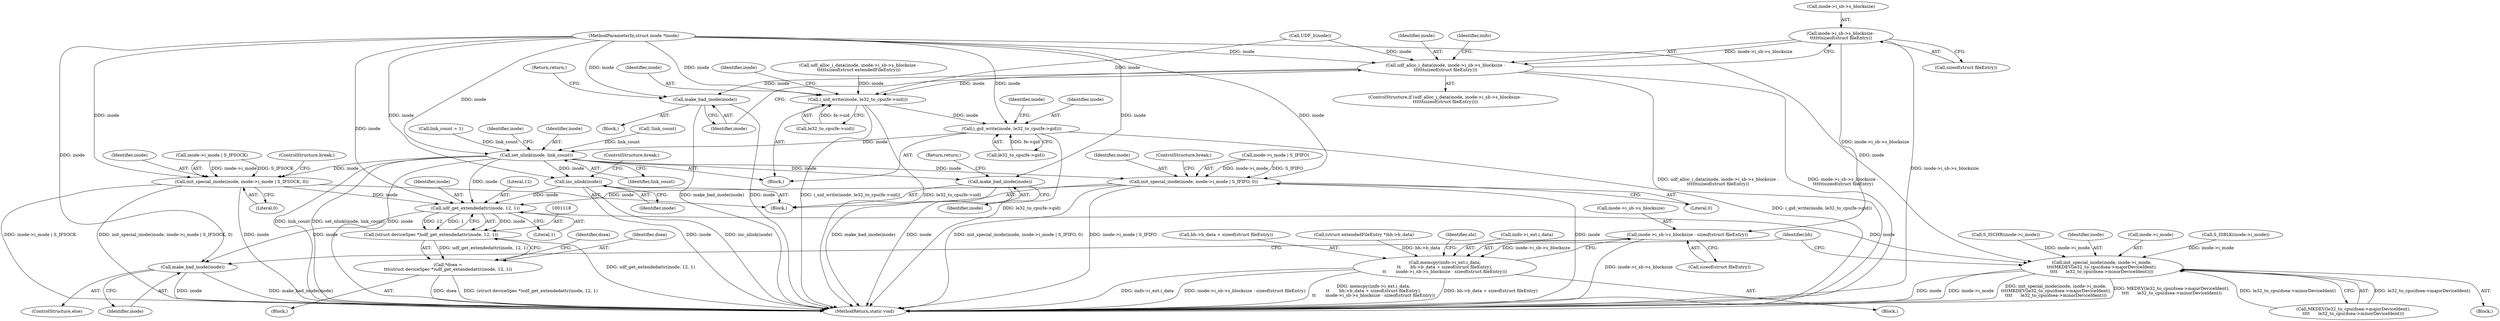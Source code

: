 digraph "0_linux_c03aa9f6e1f938618e6db2e23afef0574efeeb65@API" {
"1000454" [label="(Call,inode->i_sb->s_blocksize -\n\t\t\t\t\t\tsizeof(struct fileEntry))"];
"1000452" [label="(Call,udf_alloc_i_data(inode, inode->i_sb->s_blocksize -\n\t\t\t\t\t\tsizeof(struct fileEntry)))"];
"1000463" [label="(Call,make_bad_inode(inode))"];
"1000560" [label="(Call,i_uid_write(inode, le32_to_cpu(fe->uid)))"];
"1000594" [label="(Call,i_gid_write(inode, le32_to_cpu(fe->gid)))"];
"1000702" [label="(Call,set_nlink(inode, link_count))"];
"1000969" [label="(Call,inc_nlink(inode))"];
"1001119" [label="(Call,udf_get_extendedattr(inode, 12, 1))"];
"1001117" [label="(Call,(struct deviceSpec *)udf_get_extendedattr(inode, 12, 1))"];
"1001115" [label="(Call,*dsea =\n\t\t\t(struct deviceSpec *)udf_get_extendedattr(inode, 12, 1))"];
"1001126" [label="(Call,init_special_inode(inode, inode->i_mode,\n\t\t\t\tMKDEV(le32_to_cpu(dsea->majorDeviceIdent),\n\t\t\t\t      le32_to_cpu(dsea->minorDeviceIdent))))"];
"1001141" [label="(Call,make_bad_inode(inode))"];
"1001032" [label="(Call,init_special_inode(inode, inode->i_mode | S_IFIFO, 0))"];
"1001042" [label="(Call,init_special_inode(inode, inode->i_mode | S_IFSOCK, 0))"];
"1001100" [label="(Call,make_bad_inode(inode))"];
"1000478" [label="(Call,inode->i_sb->s_blocksize - sizeof(struct fileEntry))"];
"1000466" [label="(Call,memcpy(iinfo->i_ext.i_data,\n\t\t       bh->b_data + sizeof(struct fileEntry),\n\t\t       inode->i_sb->s_blocksize - sizeof(struct fileEntry)))"];
"1000596" [label="(Call,le32_to_cpu(fe->gid))"];
"1000464" [label="(Identifier,inode)"];
"1001140" [label="(ControlStructure,else)"];
"1001142" [label="(Identifier,inode)"];
"1000704" [label="(Identifier,link_count)"];
"1001043" [label="(Identifier,inode)"];
"1001145" [label="(MethodReturn,static void)"];
"1001039" [label="(Literal,0)"];
"1000562" [label="(Call,le32_to_cpu(fe->uid))"];
"1000478" [label="(Call,inode->i_sb->s_blocksize - sizeof(struct fileEntry))"];
"1000594" [label="(Call,i_gid_write(inode, le32_to_cpu(fe->gid)))"];
"1001033" [label="(Identifier,inode)"];
"1001101" [label="(Identifier,inode)"];
"1001042" [label="(Call,init_special_inode(inode, inode->i_mode | S_IFSOCK, 0))"];
"1000463" [label="(Call,make_bad_inode(inode))"];
"1000454" [label="(Call,inode->i_sb->s_blocksize -\n\t\t\t\t\t\tsizeof(struct fileEntry))"];
"1000699" [label="(Call,link_count = 1)"];
"1001119" [label="(Call,udf_get_extendedattr(inode, 12, 1))"];
"1001044" [label="(Call,inode->i_mode | S_IFSOCK)"];
"1000484" [label="(Call,sizeof(struct fileEntry))"];
"1000466" [label="(Call,memcpy(iinfo->i_ext.i_data,\n\t\t       bh->b_data + sizeof(struct fileEntry),\n\t\t       inode->i_sb->s_blocksize - sizeof(struct fileEntry)))"];
"1000455" [label="(Call,inode->i_sb->s_blocksize)"];
"1000707" [label="(Identifier,inode)"];
"1000702" [label="(Call,set_nlink(inode, link_count))"];
"1001141" [label="(Call,make_bad_inode(inode))"];
"1000479" [label="(Call,inode->i_sb->s_blocksize)"];
"1000462" [label="(Block,)"];
"1000105" [label="(Block,)"];
"1000558" [label="(Identifier,sbi)"];
"1000451" [label="(ControlStructure,if (udf_alloc_i_data(inode, inode->i_sb->s_blocksize -\n\t\t\t\t\t\tsizeof(struct fileEntry))))"];
"1001100" [label="(Call,make_bad_inode(inode))"];
"1001032" [label="(Call,init_special_inode(inode, inode->i_mode | S_IFIFO, 0))"];
"1000467" [label="(Call,iinfo->i_ext.i_data)"];
"1000605" [label="(Identifier,inode)"];
"1001122" [label="(Literal,1)"];
"1000440" [label="(Block,)"];
"1001127" [label="(Identifier,inode)"];
"1000970" [label="(Identifier,inode)"];
"1000453" [label="(Identifier,inode)"];
"1000969" [label="(Call,inc_nlink(inode))"];
"1001144" [label="(Identifier,bh)"];
"1000104" [label="(MethodParameterIn,struct inode *inode)"];
"1000469" [label="(Identifier,iinfo)"];
"1000971" [label="(ControlStructure,break;)"];
"1001113" [label="(Block,)"];
"1000595" [label="(Identifier,inode)"];
"1001040" [label="(ControlStructure,break;)"];
"1001121" [label="(Literal,12)"];
"1001131" [label="(Call,MKDEV(le32_to_cpu(dsea->majorDeviceIdent),\n\t\t\t\t      le32_to_cpu(dsea->minorDeviceIdent)))"];
"1000571" [label="(Identifier,inode)"];
"1001128" [label="(Call,inode->i_mode)"];
"1001116" [label="(Identifier,dsea)"];
"1001120" [label="(Identifier,inode)"];
"1000703" [label="(Identifier,inode)"];
"1000116" [label="(Call,UDF_I(inode))"];
"1000560" [label="(Call,i_uid_write(inode, le32_to_cpu(fe->uid)))"];
"1001126" [label="(Call,init_special_inode(inode, inode->i_mode,\n\t\t\t\tMKDEV(le32_to_cpu(dsea->majorDeviceIdent),\n\t\t\t\t      le32_to_cpu(dsea->minorDeviceIdent))))"];
"1001050" [label="(ControlStructure,break;)"];
"1000472" [label="(Call,bh->b_data + sizeof(struct fileEntry))"];
"1001034" [label="(Call,inode->i_mode | S_IFIFO)"];
"1001102" [label="(Return,return;)"];
"1001049" [label="(Literal,0)"];
"1000697" [label="(Call,!link_count)"];
"1001117" [label="(Call,(struct deviceSpec *)udf_get_extendedattr(inode, 12, 1))"];
"1001124" [label="(Identifier,dsea)"];
"1000950" [label="(Block,)"];
"1000396" [label="(Call,udf_alloc_i_data(inode, inode->i_sb->s_blocksize -\n\t\t\t\t\tsizeof(struct extendedFileEntry)))"];
"1000452" [label="(Call,udf_alloc_i_data(inode, inode->i_sb->s_blocksize -\n\t\t\t\t\t\tsizeof(struct fileEntry)))"];
"1000465" [label="(Return,return;)"];
"1000561" [label="(Identifier,inode)"];
"1000195" [label="(Call,(struct extendedFileEntry *)bh->b_data)"];
"1001109" [label="(Call,S_ISBLK(inode->i_mode))"];
"1001115" [label="(Call,*dsea =\n\t\t\t(struct deviceSpec *)udf_get_extendedattr(inode, 12, 1))"];
"1001105" [label="(Call,S_ISCHR(inode->i_mode))"];
"1000460" [label="(Call,sizeof(struct fileEntry))"];
"1001125" [label="(Block,)"];
"1000454" -> "1000452"  [label="AST: "];
"1000454" -> "1000460"  [label="CFG: "];
"1000455" -> "1000454"  [label="AST: "];
"1000460" -> "1000454"  [label="AST: "];
"1000452" -> "1000454"  [label="CFG: "];
"1000454" -> "1001145"  [label="DDG: inode->i_sb->s_blocksize"];
"1000454" -> "1000452"  [label="DDG: inode->i_sb->s_blocksize"];
"1000454" -> "1000478"  [label="DDG: inode->i_sb->s_blocksize"];
"1000452" -> "1000451"  [label="AST: "];
"1000453" -> "1000452"  [label="AST: "];
"1000464" -> "1000452"  [label="CFG: "];
"1000469" -> "1000452"  [label="CFG: "];
"1000452" -> "1001145"  [label="DDG: udf_alloc_i_data(inode, inode->i_sb->s_blocksize -\n\t\t\t\t\t\tsizeof(struct fileEntry))"];
"1000452" -> "1001145"  [label="DDG: inode->i_sb->s_blocksize -\n\t\t\t\t\t\tsizeof(struct fileEntry)"];
"1000116" -> "1000452"  [label="DDG: inode"];
"1000104" -> "1000452"  [label="DDG: inode"];
"1000452" -> "1000463"  [label="DDG: inode"];
"1000452" -> "1000560"  [label="DDG: inode"];
"1000463" -> "1000462"  [label="AST: "];
"1000463" -> "1000464"  [label="CFG: "];
"1000464" -> "1000463"  [label="AST: "];
"1000465" -> "1000463"  [label="CFG: "];
"1000463" -> "1001145"  [label="DDG: make_bad_inode(inode)"];
"1000463" -> "1001145"  [label="DDG: inode"];
"1000104" -> "1000463"  [label="DDG: inode"];
"1000560" -> "1000105"  [label="AST: "];
"1000560" -> "1000562"  [label="CFG: "];
"1000561" -> "1000560"  [label="AST: "];
"1000562" -> "1000560"  [label="AST: "];
"1000571" -> "1000560"  [label="CFG: "];
"1000560" -> "1001145"  [label="DDG: i_uid_write(inode, le32_to_cpu(fe->uid))"];
"1000560" -> "1001145"  [label="DDG: le32_to_cpu(fe->uid)"];
"1000116" -> "1000560"  [label="DDG: inode"];
"1000396" -> "1000560"  [label="DDG: inode"];
"1000104" -> "1000560"  [label="DDG: inode"];
"1000562" -> "1000560"  [label="DDG: fe->uid"];
"1000560" -> "1000594"  [label="DDG: inode"];
"1000594" -> "1000105"  [label="AST: "];
"1000594" -> "1000596"  [label="CFG: "];
"1000595" -> "1000594"  [label="AST: "];
"1000596" -> "1000594"  [label="AST: "];
"1000605" -> "1000594"  [label="CFG: "];
"1000594" -> "1001145"  [label="DDG: le32_to_cpu(fe->gid)"];
"1000594" -> "1001145"  [label="DDG: i_gid_write(inode, le32_to_cpu(fe->gid))"];
"1000104" -> "1000594"  [label="DDG: inode"];
"1000596" -> "1000594"  [label="DDG: fe->gid"];
"1000594" -> "1000702"  [label="DDG: inode"];
"1000702" -> "1000105"  [label="AST: "];
"1000702" -> "1000704"  [label="CFG: "];
"1000703" -> "1000702"  [label="AST: "];
"1000704" -> "1000702"  [label="AST: "];
"1000707" -> "1000702"  [label="CFG: "];
"1000702" -> "1001145"  [label="DDG: set_nlink(inode, link_count)"];
"1000702" -> "1001145"  [label="DDG: inode"];
"1000702" -> "1001145"  [label="DDG: link_count"];
"1000104" -> "1000702"  [label="DDG: inode"];
"1000699" -> "1000702"  [label="DDG: link_count"];
"1000697" -> "1000702"  [label="DDG: link_count"];
"1000702" -> "1000969"  [label="DDG: inode"];
"1000702" -> "1001032"  [label="DDG: inode"];
"1000702" -> "1001042"  [label="DDG: inode"];
"1000702" -> "1001100"  [label="DDG: inode"];
"1000702" -> "1001119"  [label="DDG: inode"];
"1000969" -> "1000950"  [label="AST: "];
"1000969" -> "1000970"  [label="CFG: "];
"1000970" -> "1000969"  [label="AST: "];
"1000971" -> "1000969"  [label="CFG: "];
"1000969" -> "1001145"  [label="DDG: inc_nlink(inode)"];
"1000969" -> "1001145"  [label="DDG: inode"];
"1000104" -> "1000969"  [label="DDG: inode"];
"1000969" -> "1001119"  [label="DDG: inode"];
"1001119" -> "1001117"  [label="AST: "];
"1001119" -> "1001122"  [label="CFG: "];
"1001120" -> "1001119"  [label="AST: "];
"1001121" -> "1001119"  [label="AST: "];
"1001122" -> "1001119"  [label="AST: "];
"1001117" -> "1001119"  [label="CFG: "];
"1001119" -> "1001117"  [label="DDG: inode"];
"1001119" -> "1001117"  [label="DDG: 12"];
"1001119" -> "1001117"  [label="DDG: 1"];
"1001032" -> "1001119"  [label="DDG: inode"];
"1001042" -> "1001119"  [label="DDG: inode"];
"1000104" -> "1001119"  [label="DDG: inode"];
"1001119" -> "1001126"  [label="DDG: inode"];
"1001119" -> "1001141"  [label="DDG: inode"];
"1001117" -> "1001115"  [label="AST: "];
"1001118" -> "1001117"  [label="AST: "];
"1001115" -> "1001117"  [label="CFG: "];
"1001117" -> "1001145"  [label="DDG: udf_get_extendedattr(inode, 12, 1)"];
"1001117" -> "1001115"  [label="DDG: udf_get_extendedattr(inode, 12, 1)"];
"1001115" -> "1001113"  [label="AST: "];
"1001116" -> "1001115"  [label="AST: "];
"1001124" -> "1001115"  [label="CFG: "];
"1001115" -> "1001145"  [label="DDG: dsea"];
"1001115" -> "1001145"  [label="DDG: (struct deviceSpec *)udf_get_extendedattr(inode, 12, 1)"];
"1001126" -> "1001125"  [label="AST: "];
"1001126" -> "1001131"  [label="CFG: "];
"1001127" -> "1001126"  [label="AST: "];
"1001128" -> "1001126"  [label="AST: "];
"1001131" -> "1001126"  [label="AST: "];
"1001144" -> "1001126"  [label="CFG: "];
"1001126" -> "1001145"  [label="DDG: inode"];
"1001126" -> "1001145"  [label="DDG: inode->i_mode"];
"1001126" -> "1001145"  [label="DDG: init_special_inode(inode, inode->i_mode,\n\t\t\t\tMKDEV(le32_to_cpu(dsea->majorDeviceIdent),\n\t\t\t\t      le32_to_cpu(dsea->minorDeviceIdent)))"];
"1001126" -> "1001145"  [label="DDG: MKDEV(le32_to_cpu(dsea->majorDeviceIdent),\n\t\t\t\t      le32_to_cpu(dsea->minorDeviceIdent))"];
"1000104" -> "1001126"  [label="DDG: inode"];
"1001109" -> "1001126"  [label="DDG: inode->i_mode"];
"1001105" -> "1001126"  [label="DDG: inode->i_mode"];
"1001131" -> "1001126"  [label="DDG: le32_to_cpu(dsea->majorDeviceIdent)"];
"1001131" -> "1001126"  [label="DDG: le32_to_cpu(dsea->minorDeviceIdent)"];
"1001141" -> "1001140"  [label="AST: "];
"1001141" -> "1001142"  [label="CFG: "];
"1001142" -> "1001141"  [label="AST: "];
"1001144" -> "1001141"  [label="CFG: "];
"1001141" -> "1001145"  [label="DDG: inode"];
"1001141" -> "1001145"  [label="DDG: make_bad_inode(inode)"];
"1000104" -> "1001141"  [label="DDG: inode"];
"1001032" -> "1000950"  [label="AST: "];
"1001032" -> "1001039"  [label="CFG: "];
"1001033" -> "1001032"  [label="AST: "];
"1001034" -> "1001032"  [label="AST: "];
"1001039" -> "1001032"  [label="AST: "];
"1001040" -> "1001032"  [label="CFG: "];
"1001032" -> "1001145"  [label="DDG: inode"];
"1001032" -> "1001145"  [label="DDG: init_special_inode(inode, inode->i_mode | S_IFIFO, 0)"];
"1001032" -> "1001145"  [label="DDG: inode->i_mode | S_IFIFO"];
"1000104" -> "1001032"  [label="DDG: inode"];
"1001034" -> "1001032"  [label="DDG: inode->i_mode"];
"1001034" -> "1001032"  [label="DDG: S_IFIFO"];
"1001042" -> "1000950"  [label="AST: "];
"1001042" -> "1001049"  [label="CFG: "];
"1001043" -> "1001042"  [label="AST: "];
"1001044" -> "1001042"  [label="AST: "];
"1001049" -> "1001042"  [label="AST: "];
"1001050" -> "1001042"  [label="CFG: "];
"1001042" -> "1001145"  [label="DDG: inode->i_mode | S_IFSOCK"];
"1001042" -> "1001145"  [label="DDG: init_special_inode(inode, inode->i_mode | S_IFSOCK, 0)"];
"1001042" -> "1001145"  [label="DDG: inode"];
"1000104" -> "1001042"  [label="DDG: inode"];
"1001044" -> "1001042"  [label="DDG: inode->i_mode"];
"1001044" -> "1001042"  [label="DDG: S_IFSOCK"];
"1001100" -> "1000950"  [label="AST: "];
"1001100" -> "1001101"  [label="CFG: "];
"1001101" -> "1001100"  [label="AST: "];
"1001102" -> "1001100"  [label="CFG: "];
"1001100" -> "1001145"  [label="DDG: make_bad_inode(inode)"];
"1001100" -> "1001145"  [label="DDG: inode"];
"1000104" -> "1001100"  [label="DDG: inode"];
"1000478" -> "1000466"  [label="AST: "];
"1000478" -> "1000484"  [label="CFG: "];
"1000479" -> "1000478"  [label="AST: "];
"1000484" -> "1000478"  [label="AST: "];
"1000466" -> "1000478"  [label="CFG: "];
"1000478" -> "1001145"  [label="DDG: inode->i_sb->s_blocksize"];
"1000478" -> "1000466"  [label="DDG: inode->i_sb->s_blocksize"];
"1000466" -> "1000440"  [label="AST: "];
"1000467" -> "1000466"  [label="AST: "];
"1000472" -> "1000466"  [label="AST: "];
"1000558" -> "1000466"  [label="CFG: "];
"1000466" -> "1001145"  [label="DDG: bh->b_data + sizeof(struct fileEntry)"];
"1000466" -> "1001145"  [label="DDG: iinfo->i_ext.i_data"];
"1000466" -> "1001145"  [label="DDG: inode->i_sb->s_blocksize - sizeof(struct fileEntry)"];
"1000466" -> "1001145"  [label="DDG: memcpy(iinfo->i_ext.i_data,\n\t\t       bh->b_data + sizeof(struct fileEntry),\n\t\t       inode->i_sb->s_blocksize - sizeof(struct fileEntry))"];
"1000195" -> "1000466"  [label="DDG: bh->b_data"];
}
